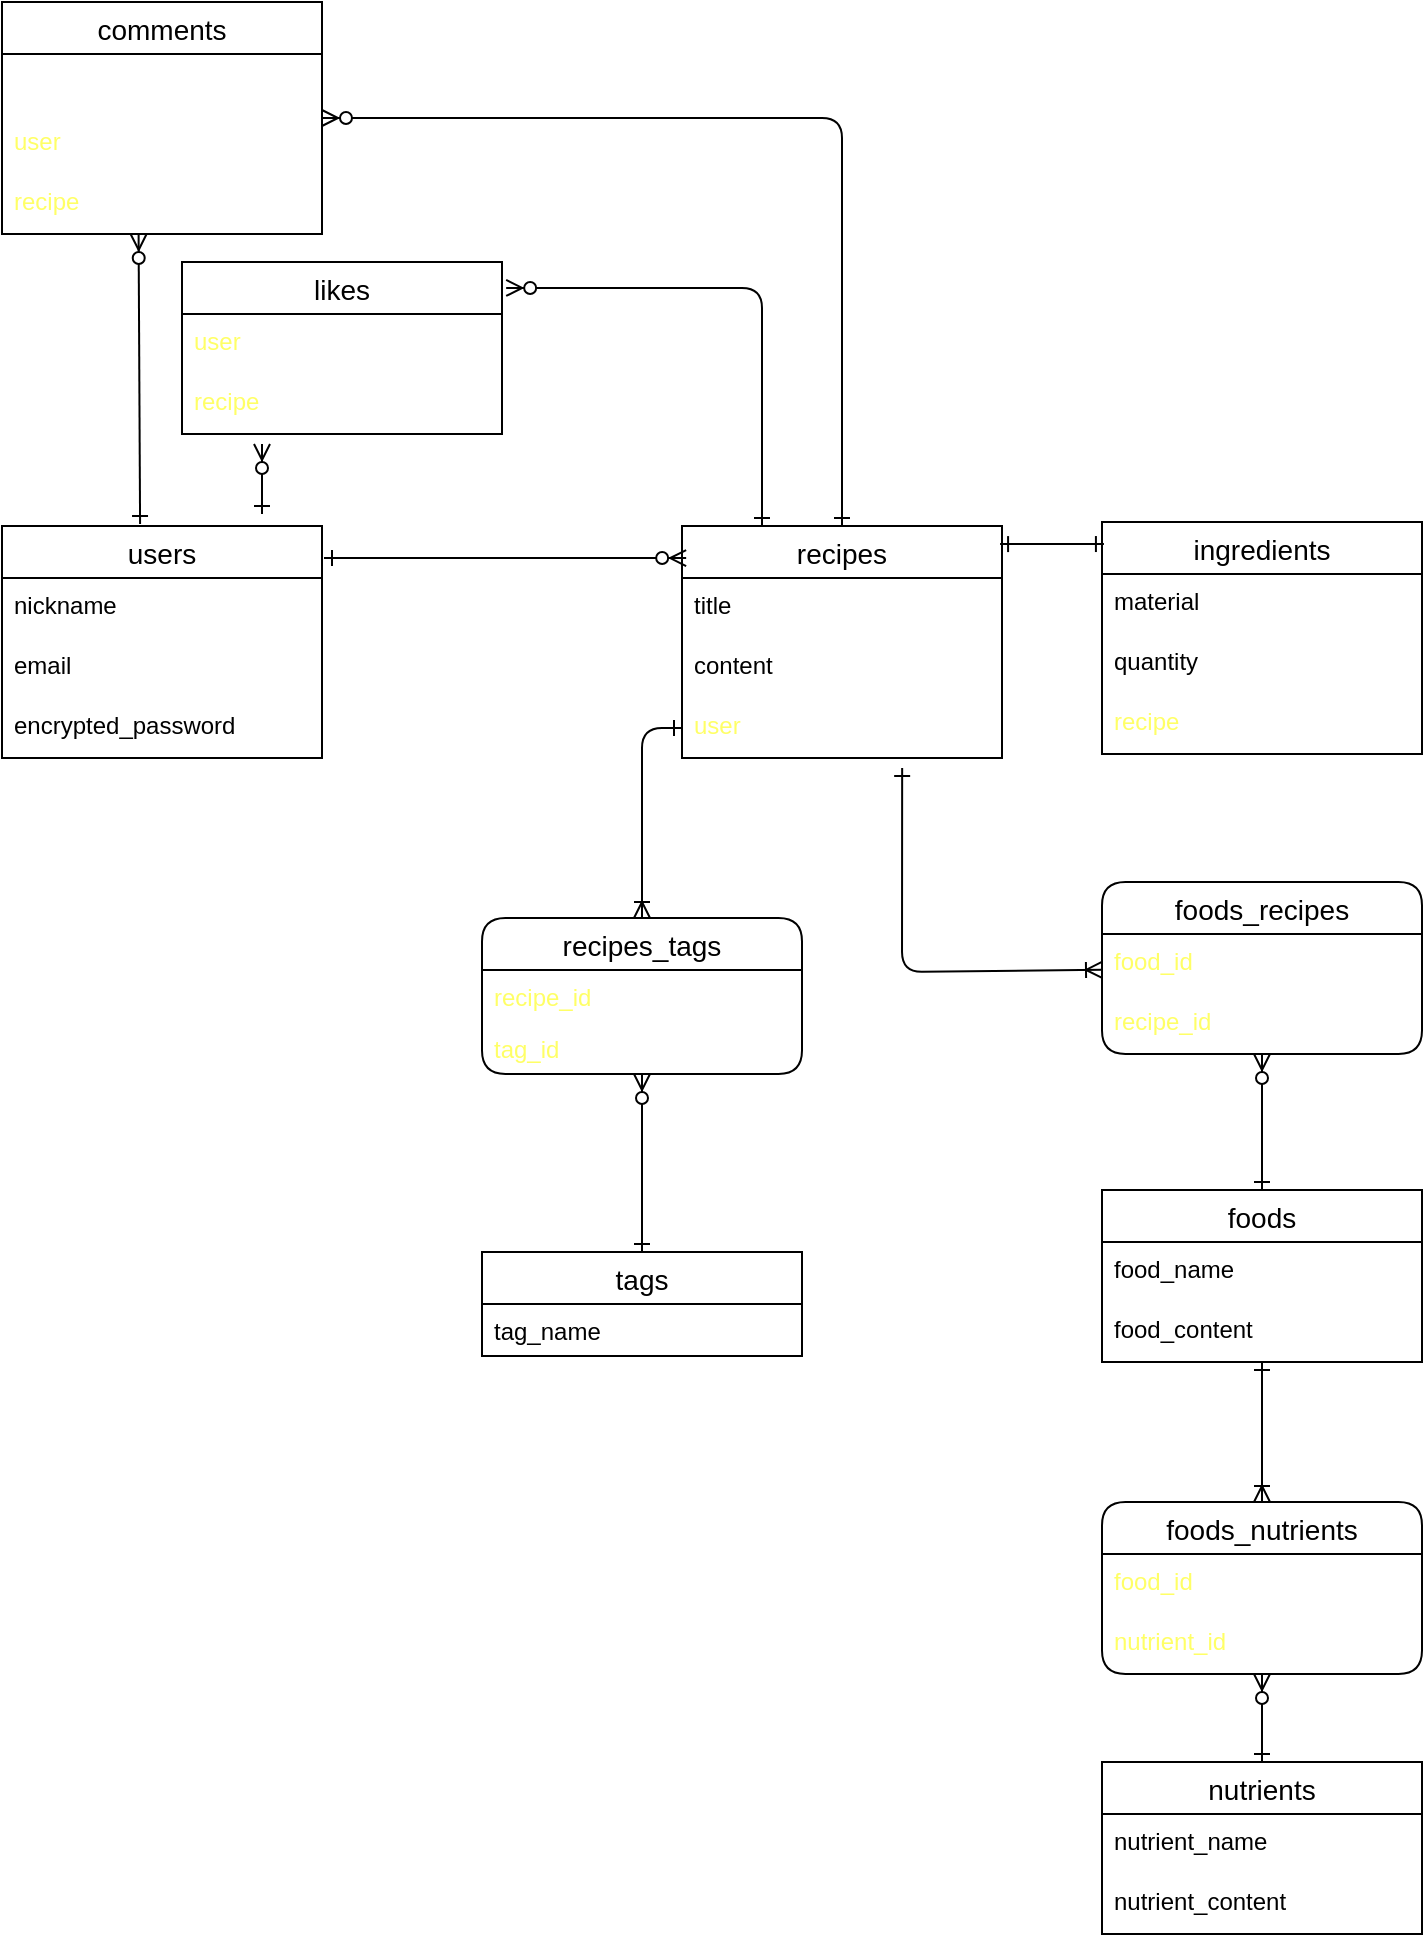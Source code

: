 <mxfile version="13.10.0" type="embed">
    <diagram id="JJPCIiUDKe5EGIDFnVn8" name="ページ1">
        <mxGraphModel dx="673" dy="635" grid="1" gridSize="10" guides="1" tooltips="1" connect="1" arrows="1" fold="1" page="1" pageScale="1" pageWidth="850" pageHeight="1100" math="0" shadow="0">
            <root>
                <mxCell id="0"/>
                <mxCell id="1" parent="0"/>
                <mxCell id="2" value="recipes" style="swimlane;fontStyle=0;childLayout=stackLayout;horizontal=1;startSize=26;horizontalStack=0;resizeParent=1;resizeParentMax=0;resizeLast=0;collapsible=1;marginBottom=0;align=center;fontSize=14;" parent="1" vertex="1">
                    <mxGeometry x="420" y="277" width="160" height="116" as="geometry"/>
                </mxCell>
                <mxCell id="3" value="title" style="text;strokeColor=none;fillColor=none;spacingLeft=4;spacingRight=4;overflow=hidden;rotatable=0;points=[[0,0.5],[1,0.5]];portConstraint=eastwest;fontSize=12;" parent="2" vertex="1">
                    <mxGeometry y="26" width="160" height="30" as="geometry"/>
                </mxCell>
                <mxCell id="4" value="content" style="text;strokeColor=none;fillColor=none;spacingLeft=4;spacingRight=4;overflow=hidden;rotatable=0;points=[[0,0.5],[1,0.5]];portConstraint=eastwest;fontSize=12;" parent="2" vertex="1">
                    <mxGeometry y="56" width="160" height="30" as="geometry"/>
                </mxCell>
                <mxCell id="5" value="user" style="text;strokeColor=none;fillColor=none;spacingLeft=4;spacingRight=4;overflow=hidden;rotatable=0;points=[[0,0.5],[1,0.5]];portConstraint=eastwest;fontSize=12;fontColor=#FFFF66;" parent="2" vertex="1">
                    <mxGeometry y="86" width="160" height="30" as="geometry"/>
                </mxCell>
                <mxCell id="6" value="nutrients" style="swimlane;fontStyle=0;childLayout=stackLayout;horizontal=1;startSize=26;horizontalStack=0;resizeParent=1;resizeParentMax=0;resizeLast=0;collapsible=1;marginBottom=0;align=center;fontSize=14;" parent="1" vertex="1">
                    <mxGeometry x="630" y="895" width="160" height="86" as="geometry"/>
                </mxCell>
                <mxCell id="7" value="nutrient_name" style="text;strokeColor=none;fillColor=none;spacingLeft=4;spacingRight=4;overflow=hidden;rotatable=0;points=[[0,0.5],[1,0.5]];portConstraint=eastwest;fontSize=12;" parent="6" vertex="1">
                    <mxGeometry y="26" width="160" height="30" as="geometry"/>
                </mxCell>
                <mxCell id="8" value="nutrient_content" style="text;strokeColor=none;fillColor=none;spacingLeft=4;spacingRight=4;overflow=hidden;rotatable=0;points=[[0,0.5],[1,0.5]];portConstraint=eastwest;fontSize=12;" parent="6" vertex="1">
                    <mxGeometry y="56" width="160" height="30" as="geometry"/>
                </mxCell>
                <mxCell id="10" value="ingredients" style="swimlane;fontStyle=0;childLayout=stackLayout;horizontal=1;startSize=26;horizontalStack=0;resizeParent=1;resizeParentMax=0;resizeLast=0;collapsible=1;marginBottom=0;align=center;fontSize=14;" parent="1" vertex="1">
                    <mxGeometry x="630" y="275" width="160" height="116" as="geometry"/>
                </mxCell>
                <mxCell id="11" value="material" style="text;strokeColor=none;fillColor=none;spacingLeft=4;spacingRight=4;overflow=hidden;rotatable=0;points=[[0,0.5],[1,0.5]];portConstraint=eastwest;fontSize=12;" parent="10" vertex="1">
                    <mxGeometry y="26" width="160" height="30" as="geometry"/>
                </mxCell>
                <mxCell id="12" value="quantity" style="text;strokeColor=none;fillColor=none;spacingLeft=4;spacingRight=4;overflow=hidden;rotatable=0;points=[[0,0.5],[1,0.5]];portConstraint=eastwest;fontSize=12;" parent="10" vertex="1">
                    <mxGeometry y="56" width="160" height="30" as="geometry"/>
                </mxCell>
                <mxCell id="13" value="recipe" style="text;strokeColor=none;fillColor=none;spacingLeft=4;spacingRight=4;overflow=hidden;rotatable=0;points=[[0,0.5],[1,0.5]];portConstraint=eastwest;fontSize=12;fontColor=#FFFF66;" parent="10" vertex="1">
                    <mxGeometry y="86" width="160" height="30" as="geometry"/>
                </mxCell>
                <mxCell id="14" value="tags" style="swimlane;fontStyle=0;childLayout=stackLayout;horizontal=1;startSize=26;horizontalStack=0;resizeParent=1;resizeParentMax=0;resizeLast=0;collapsible=1;marginBottom=0;align=center;fontSize=14;" parent="1" vertex="1">
                    <mxGeometry x="320" y="640" width="160" height="52" as="geometry"/>
                </mxCell>
                <mxCell id="15" value="tag_name" style="text;strokeColor=none;fillColor=none;spacingLeft=4;spacingRight=4;overflow=hidden;rotatable=0;points=[[0,0.5],[1,0.5]];portConstraint=eastwest;fontSize=12;" parent="14" vertex="1">
                    <mxGeometry y="26" width="160" height="26" as="geometry"/>
                </mxCell>
                <mxCell id="18" value="users" style="swimlane;fontStyle=0;childLayout=stackLayout;horizontal=1;startSize=26;horizontalStack=0;resizeParent=1;resizeParentMax=0;resizeLast=0;collapsible=1;marginBottom=0;align=center;fontSize=14;" parent="1" vertex="1">
                    <mxGeometry x="80" y="277" width="160" height="116" as="geometry"/>
                </mxCell>
                <mxCell id="19" value="nickname" style="text;strokeColor=none;fillColor=none;spacingLeft=4;spacingRight=4;overflow=hidden;rotatable=0;points=[[0,0.5],[1,0.5]];portConstraint=eastwest;fontSize=12;" parent="18" vertex="1">
                    <mxGeometry y="26" width="160" height="30" as="geometry"/>
                </mxCell>
                <mxCell id="20" value="email" style="text;strokeColor=none;fillColor=none;spacingLeft=4;spacingRight=4;overflow=hidden;rotatable=0;points=[[0,0.5],[1,0.5]];portConstraint=eastwest;fontSize=12;" parent="18" vertex="1">
                    <mxGeometry y="56" width="160" height="30" as="geometry"/>
                </mxCell>
                <mxCell id="21" value="encrypted_password" style="text;strokeColor=none;fillColor=none;spacingLeft=4;spacingRight=4;overflow=hidden;rotatable=0;points=[[0,0.5],[1,0.5]];portConstraint=eastwest;fontSize=12;" parent="18" vertex="1">
                    <mxGeometry y="86" width="160" height="30" as="geometry"/>
                </mxCell>
                <mxCell id="25" value="" style="edgeStyle=entityRelationEdgeStyle;fontSize=12;html=1;endArrow=ERzeroToMany;endFill=1;startArrow=ERone;startFill=0;entryX=0.013;entryY=0.138;entryDx=0;entryDy=0;entryPerimeter=0;targetPerimeterSpacing=411;" parent="1" target="2" edge="1">
                    <mxGeometry width="100" height="100" relative="1" as="geometry">
                        <mxPoint x="241" y="293" as="sourcePoint"/>
                        <mxPoint x="422" y="292" as="targetPoint"/>
                    </mxGeometry>
                </mxCell>
                <mxCell id="26" value="foods" style="swimlane;fontStyle=0;childLayout=stackLayout;horizontal=1;startSize=26;horizontalStack=0;resizeParent=1;resizeParentMax=0;resizeLast=0;collapsible=1;marginBottom=0;align=center;fontSize=14;" parent="1" vertex="1">
                    <mxGeometry x="630" y="609" width="160" height="86" as="geometry"/>
                </mxCell>
                <mxCell id="27" value="food_name" style="text;strokeColor=none;fillColor=none;spacingLeft=4;spacingRight=4;overflow=hidden;rotatable=0;points=[[0,0.5],[1,0.5]];portConstraint=eastwest;fontSize=12;" parent="26" vertex="1">
                    <mxGeometry y="26" width="160" height="30" as="geometry"/>
                </mxCell>
                <mxCell id="73" value="food_content" style="text;strokeColor=none;fillColor=none;spacingLeft=4;spacingRight=4;overflow=hidden;rotatable=0;points=[[0,0.5],[1,0.5]];portConstraint=eastwest;fontSize=12;" parent="26" vertex="1">
                    <mxGeometry y="56" width="160" height="30" as="geometry"/>
                </mxCell>
                <mxCell id="30" value="comments" style="swimlane;fontStyle=0;childLayout=stackLayout;horizontal=1;startSize=26;horizontalStack=0;resizeParent=1;resizeParentMax=0;resizeLast=0;collapsible=1;marginBottom=0;align=center;fontSize=14;" parent="1" vertex="1">
                    <mxGeometry x="80" y="15" width="160" height="116" as="geometry"/>
                </mxCell>
                <mxCell id="31" value="text" style="text;strokeColor=none;fillColor=none;spacingLeft=4;spacingRight=4;overflow=hidden;rotatable=0;points=[[0,0.5],[1,0.5]];portConstraint=eastwest;fontSize=12;fontColor=#FFFFFF;" parent="30" vertex="1">
                    <mxGeometry y="26" width="160" height="30" as="geometry"/>
                </mxCell>
                <mxCell id="84" value="user" style="text;strokeColor=none;fillColor=none;spacingLeft=4;spacingRight=4;overflow=hidden;rotatable=0;points=[[0,0.5],[1,0.5]];portConstraint=eastwest;fontSize=12;fontColor=#FFFF66;" parent="30" vertex="1">
                    <mxGeometry y="56" width="160" height="30" as="geometry"/>
                </mxCell>
                <mxCell id="32" value="recipe" style="text;strokeColor=none;fillColor=none;spacingLeft=4;spacingRight=4;overflow=hidden;rotatable=0;points=[[0,0.5],[1,0.5]];portConstraint=eastwest;fontSize=12;fontColor=#FFFF66;" parent="30" vertex="1">
                    <mxGeometry y="86" width="160" height="30" as="geometry"/>
                </mxCell>
                <mxCell id="34" value="likes" style="swimlane;fontStyle=0;childLayout=stackLayout;horizontal=1;startSize=26;horizontalStack=0;resizeParent=1;resizeParentMax=0;resizeLast=0;collapsible=1;marginBottom=0;align=center;fontSize=14;" parent="1" vertex="1">
                    <mxGeometry x="170" y="145" width="160" height="86" as="geometry"/>
                </mxCell>
                <mxCell id="35" value="user" style="text;strokeColor=none;fillColor=none;spacingLeft=4;spacingRight=4;overflow=hidden;rotatable=0;points=[[0,0.5],[1,0.5]];portConstraint=eastwest;fontSize=12;fontColor=#FFFF66;" parent="34" vertex="1">
                    <mxGeometry y="26" width="160" height="30" as="geometry"/>
                </mxCell>
                <mxCell id="36" value="recipe" style="text;strokeColor=none;fillColor=none;spacingLeft=4;spacingRight=4;overflow=hidden;rotatable=0;points=[[0,0.5],[1,0.5]];portConstraint=eastwest;fontSize=12;fontColor=#FFFF66;" parent="34" vertex="1">
                    <mxGeometry y="56" width="160" height="30" as="geometry"/>
                </mxCell>
                <mxCell id="46" value="recipes_tags" style="swimlane;fontStyle=0;childLayout=stackLayout;horizontal=1;startSize=26;horizontalStack=0;resizeParent=1;resizeParentMax=0;resizeLast=0;collapsible=1;marginBottom=0;align=center;fontSize=14;rounded=1;" parent="1" vertex="1">
                    <mxGeometry x="320" y="473" width="160" height="78" as="geometry"/>
                </mxCell>
                <mxCell id="47" value="recipe_id" style="text;strokeColor=none;fillColor=none;spacingLeft=4;spacingRight=4;overflow=hidden;rotatable=0;points=[[0,0.5],[1,0.5]];portConstraint=eastwest;fontSize=12;fontColor=#FFFF66;" parent="46" vertex="1">
                    <mxGeometry y="26" width="160" height="26" as="geometry"/>
                </mxCell>
                <mxCell id="48" value="tag_id" style="text;strokeColor=none;fillColor=none;spacingLeft=4;spacingRight=4;overflow=hidden;rotatable=0;points=[[0,0.5],[1,0.5]];portConstraint=eastwest;fontSize=12;fontColor=#FFFF66;" parent="46" vertex="1">
                    <mxGeometry y="52" width="160" height="26" as="geometry"/>
                </mxCell>
                <mxCell id="58" value="" style="endArrow=ERone;html=1;rounded=0;entryX=0.006;entryY=0.095;entryDx=0;entryDy=0;entryPerimeter=0;exitX=0.994;exitY=0.078;exitDx=0;exitDy=0;exitPerimeter=0;startArrow=ERone;startFill=0;endFill=0;" parent="1" source="2" target="10" edge="1">
                    <mxGeometry relative="1" as="geometry">
                        <mxPoint x="580" y="297" as="sourcePoint"/>
                        <mxPoint x="740" y="287" as="targetPoint"/>
                    </mxGeometry>
                </mxCell>
                <mxCell id="59" value="foods_recipes" style="swimlane;fontStyle=0;childLayout=stackLayout;horizontal=1;startSize=26;horizontalStack=0;resizeParent=1;resizeParentMax=0;resizeLast=0;collapsible=1;marginBottom=0;align=center;fontSize=14;rounded=1;" parent="1" vertex="1">
                    <mxGeometry x="630" y="455" width="160" height="86" as="geometry"/>
                </mxCell>
                <mxCell id="60" value="food_id" style="text;strokeColor=none;fillColor=none;spacingLeft=4;spacingRight=4;overflow=hidden;rotatable=0;points=[[0,0.5],[1,0.5]];portConstraint=eastwest;fontSize=12;fontColor=#FFFF66;" parent="59" vertex="1">
                    <mxGeometry y="26" width="160" height="30" as="geometry"/>
                </mxCell>
                <mxCell id="61" value="recipe_id" style="text;strokeColor=none;fillColor=none;spacingLeft=4;spacingRight=4;overflow=hidden;rotatable=0;points=[[0,0.5],[1,0.5]];portConstraint=eastwest;fontSize=12;fontColor=#FFFF66;" parent="59" vertex="1">
                    <mxGeometry y="56" width="160" height="30" as="geometry"/>
                </mxCell>
                <mxCell id="62" value="foods_nutrients" style="swimlane;fontStyle=0;childLayout=stackLayout;horizontal=1;startSize=26;horizontalStack=0;resizeParent=1;resizeParentMax=0;resizeLast=0;collapsible=1;marginBottom=0;align=center;fontSize=14;rounded=1;" parent="1" vertex="1">
                    <mxGeometry x="630" y="765" width="160" height="86" as="geometry"/>
                </mxCell>
                <mxCell id="63" value="food_id" style="text;strokeColor=none;fillColor=none;spacingLeft=4;spacingRight=4;overflow=hidden;rotatable=0;points=[[0,0.5],[1,0.5]];portConstraint=eastwest;fontSize=12;fontColor=#FFFF66;" parent="62" vertex="1">
                    <mxGeometry y="26" width="160" height="30" as="geometry"/>
                </mxCell>
                <mxCell id="64" value="nutrient_id" style="text;strokeColor=none;fillColor=none;spacingLeft=4;spacingRight=4;overflow=hidden;rotatable=0;points=[[0,0.5],[1,0.5]];portConstraint=eastwest;fontSize=12;fontColor=#FFFF66;" parent="62" vertex="1">
                    <mxGeometry y="56" width="160" height="30" as="geometry"/>
                </mxCell>
                <mxCell id="67" value="" style="endArrow=ERone;html=1;rounded=1;exitX=0.5;exitY=0;exitDx=0;exitDy=0;startArrow=ERoneToMany;startFill=0;endFill=0;entryX=0;entryY=0.5;entryDx=0;entryDy=0;" parent="1" source="46" target="5" edge="1">
                    <mxGeometry relative="1" as="geometry">
                        <mxPoint x="330" y="465" as="sourcePoint"/>
                        <mxPoint x="420" y="375" as="targetPoint"/>
                        <Array as="points">
                            <mxPoint x="400" y="378"/>
                        </Array>
                    </mxGeometry>
                </mxCell>
                <mxCell id="70" value="" style="endArrow=ERzeroToMany;html=1;rounded=1;exitX=0.5;exitY=0;exitDx=0;exitDy=0;startArrow=ERone;startFill=0;endFill=1;" parent="1" source="14" edge="1" target="46">
                    <mxGeometry relative="1" as="geometry">
                        <mxPoint x="300" y="597" as="sourcePoint"/>
                        <mxPoint x="320" y="515" as="targetPoint"/>
                    </mxGeometry>
                </mxCell>
                <mxCell id="78" value="" style="endArrow=ERone;html=1;rounded=1;startArrow=ERoneToMany;startFill=0;endFill=0;entryX=0.688;entryY=1.167;entryDx=0;entryDy=0;entryPerimeter=0;" parent="1" source="59" target="5" edge="1">
                    <mxGeometry relative="1" as="geometry">
                        <mxPoint x="493.04" y="625.998" as="sourcePoint"/>
                        <mxPoint x="640.96" y="624.976" as="targetPoint"/>
                        <Array as="points">
                            <mxPoint x="530" y="500"/>
                        </Array>
                    </mxGeometry>
                </mxCell>
                <mxCell id="79" value="" style="endArrow=ERone;html=1;rounded=0;startArrow=ERzeroToMany;startFill=1;endFill=0;" parent="1" source="59" target="26" edge="1">
                    <mxGeometry relative="1" as="geometry">
                        <mxPoint x="709.5" y="541" as="sourcePoint"/>
                        <mxPoint x="709.5" y="605" as="targetPoint"/>
                    </mxGeometry>
                </mxCell>
                <mxCell id="80" value="" style="endArrow=ERone;html=1;rounded=0;startArrow=ERoneToMany;startFill=0;endFill=0;" parent="1" source="62" target="26" edge="1">
                    <mxGeometry relative="1" as="geometry">
                        <mxPoint x="709.5" y="785" as="sourcePoint"/>
                        <mxPoint x="709.5" y="721" as="targetPoint"/>
                    </mxGeometry>
                </mxCell>
                <mxCell id="81" value="" style="endArrow=ERone;html=1;rounded=0;startArrow=ERzeroToMany;startFill=1;endFill=0;" parent="1" source="62" target="6" edge="1">
                    <mxGeometry relative="1" as="geometry">
                        <mxPoint x="709.5" y="855" as="sourcePoint"/>
                        <mxPoint x="709.5" y="919" as="targetPoint"/>
                    </mxGeometry>
                </mxCell>
                <mxCell id="82" value="" style="endArrow=ERzeroToMany;html=1;rounded=0;startArrow=ERone;startFill=0;endFill=1;" parent="1" edge="1">
                    <mxGeometry relative="1" as="geometry">
                        <mxPoint x="210" y="271" as="sourcePoint"/>
                        <mxPoint x="210" y="236" as="targetPoint"/>
                    </mxGeometry>
                </mxCell>
                <mxCell id="83" value="" style="endArrow=ERzeroToMany;html=1;rounded=0;startArrow=ERone;startFill=0;endFill=1;exitX=0.569;exitY=0.005;exitDx=0;exitDy=0;exitPerimeter=0;" parent="1" edge="1">
                    <mxGeometry relative="1" as="geometry">
                        <mxPoint x="149.04" y="276.03" as="sourcePoint"/>
                        <mxPoint x="148.297" y="131" as="targetPoint"/>
                    </mxGeometry>
                </mxCell>
                <mxCell id="85" value="" style="endArrow=ERone;html=1;rounded=1;startArrow=ERzeroToMany;startFill=1;endFill=0;entryX=0.5;entryY=0;entryDx=0;entryDy=0;" parent="1" source="30" target="2" edge="1">
                    <mxGeometry relative="1" as="geometry">
                        <mxPoint x="410" y="195" as="sourcePoint"/>
                        <mxPoint x="570" y="105" as="targetPoint"/>
                        <Array as="points">
                            <mxPoint x="500" y="73"/>
                        </Array>
                    </mxGeometry>
                </mxCell>
                <mxCell id="86" value="" style="endArrow=ERone;html=1;rounded=1;startArrow=ERzeroToMany;startFill=1;endFill=0;entryX=0.25;entryY=0;entryDx=0;entryDy=0;exitX=1.013;exitY=0.151;exitDx=0;exitDy=0;exitPerimeter=0;" parent="1" source="34" target="2" edge="1">
                    <mxGeometry relative="1" as="geometry">
                        <mxPoint x="240" y="95" as="sourcePoint"/>
                        <mxPoint x="500" y="299" as="targetPoint"/>
                        <Array as="points">
                            <mxPoint x="460" y="158"/>
                        </Array>
                    </mxGeometry>
                </mxCell>
            </root>
        </mxGraphModel>
    </diagram>
</mxfile>